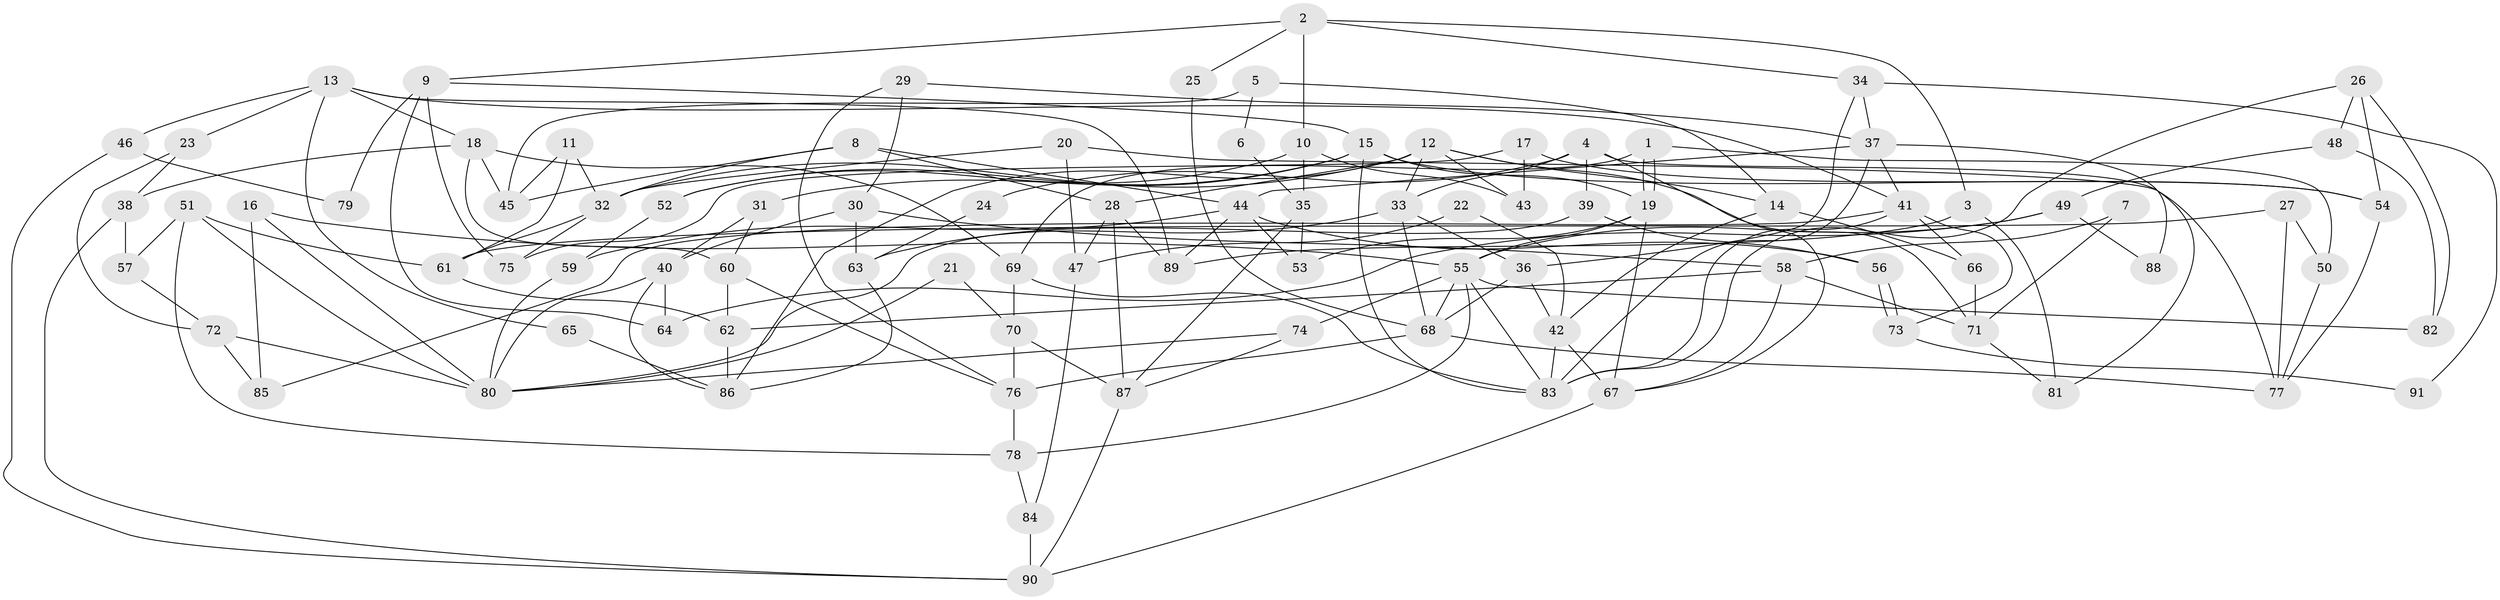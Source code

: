 // coarse degree distribution, {5: 0.2391304347826087, 9: 0.06521739130434782, 6: 0.17391304347826086, 4: 0.17391304347826086, 8: 0.06521739130434782, 3: 0.15217391304347827, 7: 0.08695652173913043, 2: 0.021739130434782608, 11: 0.021739130434782608}
// Generated by graph-tools (version 1.1) at 2025/37/03/04/25 23:37:14]
// undirected, 91 vertices, 182 edges
graph export_dot {
  node [color=gray90,style=filled];
  1;
  2;
  3;
  4;
  5;
  6;
  7;
  8;
  9;
  10;
  11;
  12;
  13;
  14;
  15;
  16;
  17;
  18;
  19;
  20;
  21;
  22;
  23;
  24;
  25;
  26;
  27;
  28;
  29;
  30;
  31;
  32;
  33;
  34;
  35;
  36;
  37;
  38;
  39;
  40;
  41;
  42;
  43;
  44;
  45;
  46;
  47;
  48;
  49;
  50;
  51;
  52;
  53;
  54;
  55;
  56;
  57;
  58;
  59;
  60;
  61;
  62;
  63;
  64;
  65;
  66;
  67;
  68;
  69;
  70;
  71;
  72;
  73;
  74;
  75;
  76;
  77;
  78;
  79;
  80;
  81;
  82;
  83;
  84;
  85;
  86;
  87;
  88;
  89;
  90;
  91;
  1 -- 19;
  1 -- 19;
  1 -- 69;
  1 -- 50;
  2 -- 34;
  2 -- 9;
  2 -- 3;
  2 -- 10;
  2 -- 25;
  3 -- 89;
  3 -- 81;
  4 -- 81;
  4 -- 33;
  4 -- 24;
  4 -- 39;
  4 -- 67;
  5 -- 14;
  5 -- 45;
  5 -- 6;
  6 -- 35;
  7 -- 71;
  7 -- 58;
  8 -- 32;
  8 -- 44;
  8 -- 28;
  8 -- 45;
  9 -- 75;
  9 -- 64;
  9 -- 15;
  9 -- 79;
  10 -- 35;
  10 -- 43;
  10 -- 52;
  11 -- 32;
  11 -- 45;
  11 -- 61;
  12 -- 32;
  12 -- 71;
  12 -- 14;
  12 -- 28;
  12 -- 33;
  12 -- 43;
  12 -- 86;
  13 -- 41;
  13 -- 18;
  13 -- 23;
  13 -- 46;
  13 -- 65;
  13 -- 89;
  14 -- 42;
  14 -- 66;
  15 -- 19;
  15 -- 31;
  15 -- 52;
  15 -- 54;
  15 -- 83;
  16 -- 80;
  16 -- 55;
  16 -- 85;
  17 -- 43;
  17 -- 54;
  17 -- 75;
  18 -- 38;
  18 -- 60;
  18 -- 45;
  18 -- 69;
  19 -- 55;
  19 -- 53;
  19 -- 67;
  20 -- 47;
  20 -- 77;
  20 -- 32;
  21 -- 80;
  21 -- 70;
  22 -- 42;
  22 -- 47;
  23 -- 38;
  23 -- 72;
  24 -- 63;
  25 -- 68;
  26 -- 54;
  26 -- 83;
  26 -- 48;
  26 -- 82;
  27 -- 61;
  27 -- 77;
  27 -- 50;
  28 -- 47;
  28 -- 87;
  28 -- 89;
  29 -- 37;
  29 -- 76;
  29 -- 30;
  30 -- 40;
  30 -- 58;
  30 -- 63;
  31 -- 60;
  31 -- 40;
  32 -- 61;
  32 -- 75;
  33 -- 63;
  33 -- 36;
  33 -- 68;
  34 -- 37;
  34 -- 36;
  34 -- 91;
  35 -- 87;
  35 -- 53;
  36 -- 68;
  36 -- 42;
  37 -- 83;
  37 -- 44;
  37 -- 41;
  37 -- 88;
  38 -- 90;
  38 -- 57;
  39 -- 56;
  39 -- 80;
  40 -- 80;
  40 -- 64;
  40 -- 86;
  41 -- 83;
  41 -- 66;
  41 -- 73;
  41 -- 85;
  42 -- 67;
  42 -- 83;
  44 -- 59;
  44 -- 89;
  44 -- 53;
  44 -- 56;
  46 -- 90;
  46 -- 79;
  47 -- 84;
  48 -- 82;
  48 -- 49;
  49 -- 55;
  49 -- 64;
  49 -- 88;
  50 -- 77;
  51 -- 61;
  51 -- 80;
  51 -- 57;
  51 -- 78;
  52 -- 59;
  54 -- 77;
  55 -- 68;
  55 -- 83;
  55 -- 74;
  55 -- 78;
  55 -- 82;
  56 -- 73;
  56 -- 73;
  57 -- 72;
  58 -- 67;
  58 -- 62;
  58 -- 71;
  59 -- 80;
  60 -- 76;
  60 -- 62;
  61 -- 62;
  62 -- 86;
  63 -- 86;
  65 -- 86;
  66 -- 71;
  67 -- 90;
  68 -- 76;
  68 -- 77;
  69 -- 83;
  69 -- 70;
  70 -- 87;
  70 -- 76;
  71 -- 81;
  72 -- 85;
  72 -- 80;
  73 -- 91;
  74 -- 80;
  74 -- 87;
  76 -- 78;
  78 -- 84;
  84 -- 90;
  87 -- 90;
}
